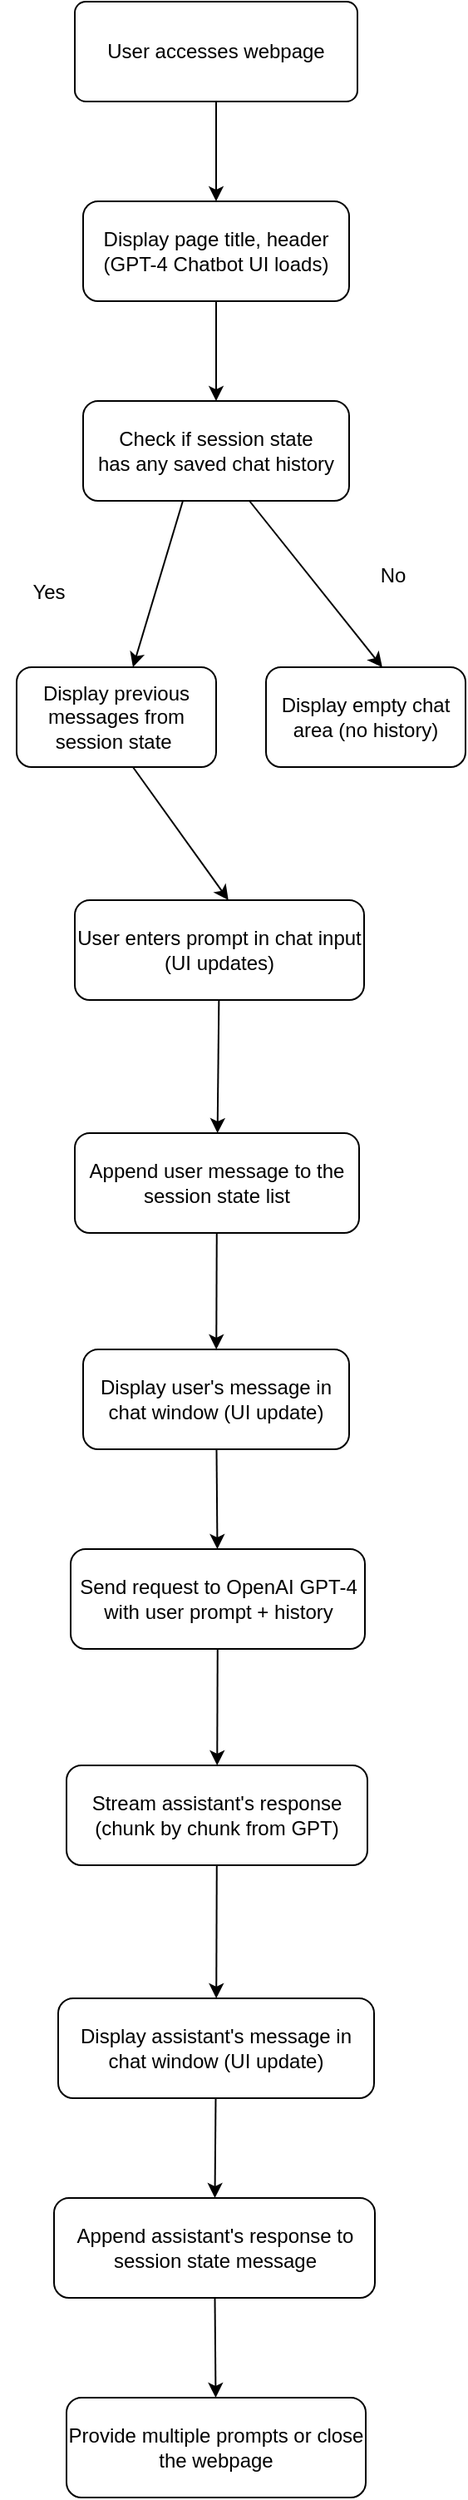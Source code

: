 <mxfile>
    <diagram id="rvBGx6Uv5oHu_p6VCuqX" name="Page-1">
        <mxGraphModel dx="677" dy="427" grid="1" gridSize="10" guides="1" tooltips="1" connect="1" arrows="1" fold="1" page="1" pageScale="1" pageWidth="850" pageHeight="1100" math="0" shadow="0">
            <root>
                <mxCell id="0"/>
                <mxCell id="1" parent="0"/>
                <mxCell id="19" value="" style="edgeStyle=none;html=1;" edge="1" parent="1" source="4" target="5">
                    <mxGeometry relative="1" as="geometry"/>
                </mxCell>
                <mxCell id="4" value="User accesses webpage" style="rounded=1;whiteSpace=wrap;html=1;direction=west;rotation=0;arcSize=11;" vertex="1" parent="1">
                    <mxGeometry x="265" y="30" width="170" height="60" as="geometry"/>
                </mxCell>
                <mxCell id="20" value="" style="edgeStyle=none;html=1;" edge="1" parent="1" source="5" target="6">
                    <mxGeometry relative="1" as="geometry"/>
                </mxCell>
                <mxCell id="5" value="Display page title, header (GPT-4 Chatbot UI loads)" style="rounded=1;whiteSpace=wrap;html=1;" vertex="1" parent="1">
                    <mxGeometry x="270" y="150" width="160" height="60" as="geometry"/>
                </mxCell>
                <mxCell id="6" value="Check if session state has&amp;nbsp;any saved chat history" style="rounded=1;whiteSpace=wrap;html=1;" vertex="1" parent="1">
                    <mxGeometry x="270" y="270" width="160" height="60" as="geometry"/>
                </mxCell>
                <mxCell id="8" value="Display previous messages from session state&amp;nbsp;" style="rounded=1;whiteSpace=wrap;html=1;" vertex="1" parent="1">
                    <mxGeometry x="230" y="430" width="120" height="60" as="geometry"/>
                </mxCell>
                <mxCell id="9" value="Display empty chat area (no history)" style="rounded=1;whiteSpace=wrap;html=1;" vertex="1" parent="1">
                    <mxGeometry x="380" y="430" width="120" height="60" as="geometry"/>
                </mxCell>
                <mxCell id="22" value="" style="edgeStyle=none;html=1;" edge="1" parent="1" source="10" target="11">
                    <mxGeometry relative="1" as="geometry"/>
                </mxCell>
                <mxCell id="10" value="User enters prompt in chat input (UI updates)" style="rounded=1;whiteSpace=wrap;html=1;" vertex="1" parent="1">
                    <mxGeometry x="265" y="570" width="174" height="60" as="geometry"/>
                </mxCell>
                <mxCell id="25" value="" style="edgeStyle=none;html=1;" edge="1" parent="1" source="12" target="13">
                    <mxGeometry relative="1" as="geometry"/>
                </mxCell>
                <mxCell id="12" value="Display user's message in chat window (UI update)" style="rounded=1;whiteSpace=wrap;html=1;" vertex="1" parent="1">
                    <mxGeometry x="270" y="840" width="160" height="60" as="geometry"/>
                </mxCell>
                <mxCell id="23" value="" style="edgeStyle=none;html=1;" edge="1" parent="1" source="11" target="12">
                    <mxGeometry relative="1" as="geometry"/>
                </mxCell>
                <mxCell id="11" value="Append user message to the session state list" style="rounded=1;whiteSpace=wrap;html=1;" vertex="1" parent="1">
                    <mxGeometry x="265" y="710" width="171" height="60" as="geometry"/>
                </mxCell>
                <mxCell id="26" value="" style="edgeStyle=none;html=1;" edge="1" parent="1" source="13" target="14">
                    <mxGeometry relative="1" as="geometry"/>
                </mxCell>
                <mxCell id="13" value="Send request to OpenAI GPT-4 with user prompt + history" style="rounded=1;whiteSpace=wrap;html=1;" vertex="1" parent="1">
                    <mxGeometry x="262.5" y="960" width="177" height="60" as="geometry"/>
                </mxCell>
                <mxCell id="27" value="" style="edgeStyle=none;html=1;" edge="1" parent="1" source="14" target="16">
                    <mxGeometry relative="1" as="geometry"/>
                </mxCell>
                <mxCell id="14" value="Stream assistant's response (chunk by chunk from GPT)" style="rounded=1;whiteSpace=wrap;html=1;" vertex="1" parent="1">
                    <mxGeometry x="260" y="1090" width="181" height="60" as="geometry"/>
                </mxCell>
                <mxCell id="29" value="" style="edgeStyle=none;html=1;" edge="1" parent="1" source="16" target="17">
                    <mxGeometry relative="1" as="geometry"/>
                </mxCell>
                <mxCell id="16" value="Display assistant's message in chat window (UI update)" style="rounded=1;whiteSpace=wrap;html=1;" vertex="1" parent="1">
                    <mxGeometry x="255" y="1230" width="190" height="60" as="geometry"/>
                </mxCell>
                <mxCell id="30" value="" style="edgeStyle=none;html=1;" edge="1" parent="1" source="17" target="18">
                    <mxGeometry relative="1" as="geometry"/>
                </mxCell>
                <mxCell id="17" value="Append assistant's response to session state message" style="rounded=1;whiteSpace=wrap;html=1;" vertex="1" parent="1">
                    <mxGeometry x="252.5" y="1350" width="193" height="60" as="geometry"/>
                </mxCell>
                <mxCell id="18" value="Provide multiple prompts or close the webpage" style="rounded=1;whiteSpace=wrap;html=1;" vertex="1" parent="1">
                    <mxGeometry x="260" y="1470" width="180" height="60" as="geometry"/>
                </mxCell>
                <mxCell id="31" value="" style="endArrow=classic;html=1;entryX=0.583;entryY=0;entryDx=0;entryDy=0;entryPerimeter=0;exitX=0.375;exitY=1;exitDx=0;exitDy=0;exitPerimeter=0;" edge="1" parent="1" source="6" target="8">
                    <mxGeometry width="50" height="50" relative="1" as="geometry">
                        <mxPoint x="330" y="420" as="sourcePoint"/>
                        <mxPoint x="380" y="370" as="targetPoint"/>
                    </mxGeometry>
                </mxCell>
                <mxCell id="32" value="" style="endArrow=classic;html=1;entryX=0.583;entryY=0;entryDx=0;entryDy=0;entryPerimeter=0;exitX=0.625;exitY=1;exitDx=0;exitDy=0;exitPerimeter=0;" edge="1" parent="1" source="6" target="9">
                    <mxGeometry width="50" height="50" relative="1" as="geometry">
                        <mxPoint x="380" y="340" as="sourcePoint"/>
                        <mxPoint x="239.96" y="440" as="targetPoint"/>
                    </mxGeometry>
                </mxCell>
                <mxCell id="33" value="Yes" style="text;html=1;strokeColor=none;fillColor=none;align=center;verticalAlign=middle;whiteSpace=wrap;rounded=0;" vertex="1" parent="1">
                    <mxGeometry x="220" y="370" width="59" height="30" as="geometry"/>
                </mxCell>
                <mxCell id="34" value="No" style="text;html=1;strokeColor=none;fillColor=none;align=center;verticalAlign=middle;whiteSpace=wrap;rounded=0;" vertex="1" parent="1">
                    <mxGeometry x="430" y="360" width="53" height="30" as="geometry"/>
                </mxCell>
                <mxCell id="35" value="" style="endArrow=classic;html=1;entryX=0.531;entryY=0;entryDx=0;entryDy=0;entryPerimeter=0;exitX=0.583;exitY=1;exitDx=0;exitDy=0;exitPerimeter=0;" edge="1" parent="1" source="8" target="10">
                    <mxGeometry width="50" height="50" relative="1" as="geometry">
                        <mxPoint x="340" y="340" as="sourcePoint"/>
                        <mxPoint x="239.96" y="440" as="targetPoint"/>
                    </mxGeometry>
                </mxCell>
            </root>
        </mxGraphModel>
    </diagram>
</mxfile>
